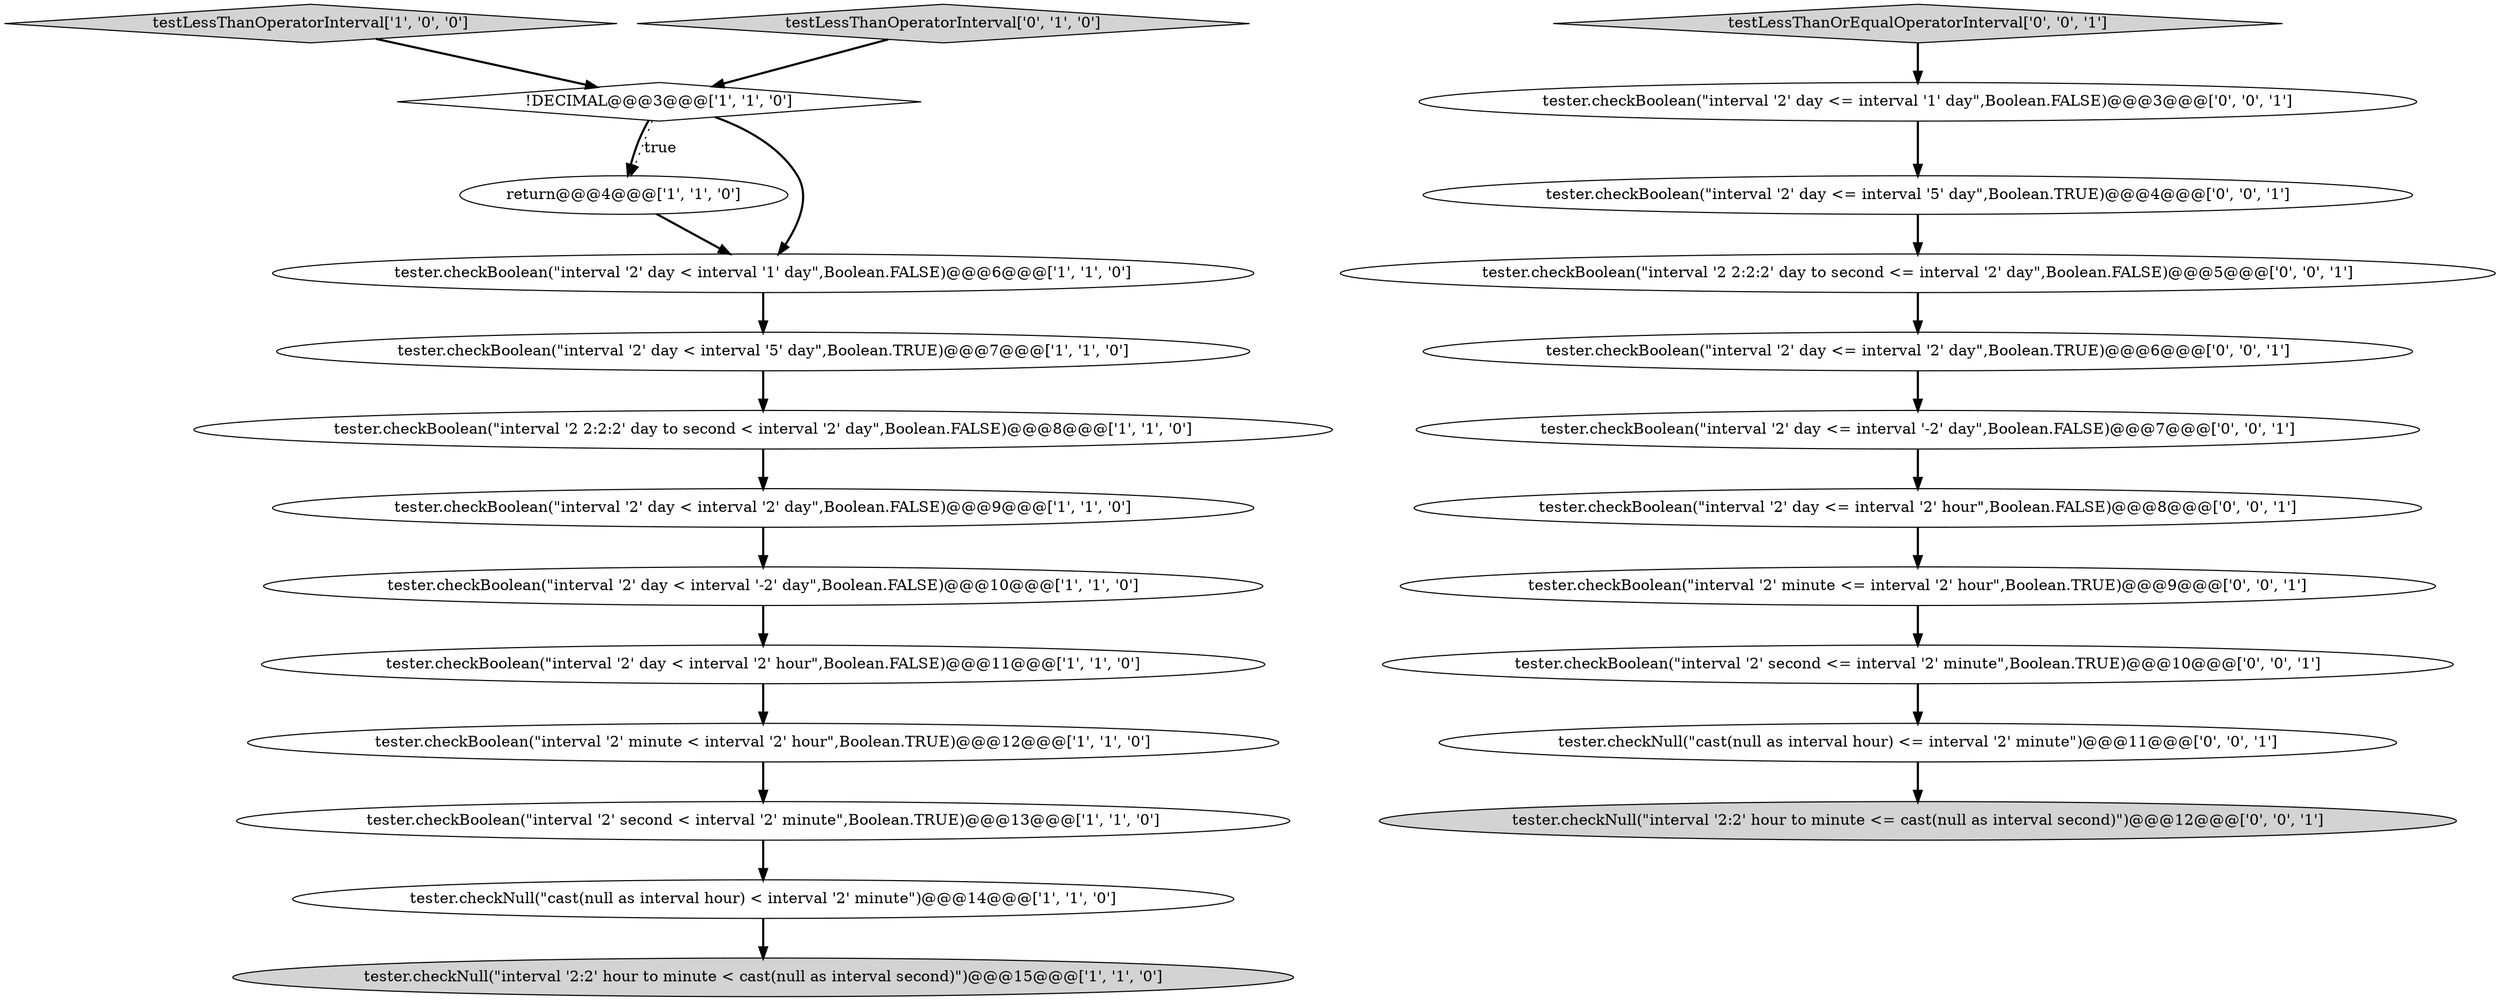 digraph {
4 [style = filled, label = "tester.checkBoolean(\"interval '2' day < interval '5' day\",Boolean.TRUE)@@@7@@@['1', '1', '0']", fillcolor = white, shape = ellipse image = "AAA0AAABBB1BBB"];
8 [style = filled, label = "tester.checkBoolean(\"interval '2' minute < interval '2' hour\",Boolean.TRUE)@@@12@@@['1', '1', '0']", fillcolor = white, shape = ellipse image = "AAA0AAABBB1BBB"];
2 [style = filled, label = "tester.checkBoolean(\"interval '2 2:2:2' day to second < interval '2' day\",Boolean.FALSE)@@@8@@@['1', '1', '0']", fillcolor = white, shape = ellipse image = "AAA0AAABBB1BBB"];
19 [style = filled, label = "tester.checkBoolean(\"interval '2' day <= interval '-2' day\",Boolean.FALSE)@@@7@@@['0', '0', '1']", fillcolor = white, shape = ellipse image = "AAA0AAABBB3BBB"];
23 [style = filled, label = "tester.checkBoolean(\"interval '2' day <= interval '2' day\",Boolean.TRUE)@@@6@@@['0', '0', '1']", fillcolor = white, shape = ellipse image = "AAA0AAABBB3BBB"];
14 [style = filled, label = "tester.checkBoolean(\"interval '2 2:2:2' day to second <= interval '2' day\",Boolean.FALSE)@@@5@@@['0', '0', '1']", fillcolor = white, shape = ellipse image = "AAA0AAABBB3BBB"];
21 [style = filled, label = "tester.checkNull(\"interval '2:2' hour to minute <= cast(null as interval second)\")@@@12@@@['0', '0', '1']", fillcolor = lightgray, shape = ellipse image = "AAA0AAABBB3BBB"];
3 [style = filled, label = "return@@@4@@@['1', '1', '0']", fillcolor = white, shape = ellipse image = "AAA0AAABBB1BBB"];
12 [style = filled, label = "tester.checkBoolean(\"interval '2' second < interval '2' minute\",Boolean.TRUE)@@@13@@@['1', '1', '0']", fillcolor = white, shape = ellipse image = "AAA0AAABBB1BBB"];
6 [style = filled, label = "testLessThanOperatorInterval['1', '0', '0']", fillcolor = lightgray, shape = diamond image = "AAA0AAABBB1BBB"];
17 [style = filled, label = "tester.checkBoolean(\"interval '2' minute <= interval '2' hour\",Boolean.TRUE)@@@9@@@['0', '0', '1']", fillcolor = white, shape = ellipse image = "AAA0AAABBB3BBB"];
11 [style = filled, label = "tester.checkBoolean(\"interval '2' day < interval '-2' day\",Boolean.FALSE)@@@10@@@['1', '1', '0']", fillcolor = white, shape = ellipse image = "AAA0AAABBB1BBB"];
24 [style = filled, label = "testLessThanOrEqualOperatorInterval['0', '0', '1']", fillcolor = lightgray, shape = diamond image = "AAA0AAABBB3BBB"];
16 [style = filled, label = "tester.checkBoolean(\"interval '2' day <= interval '2' hour\",Boolean.FALSE)@@@8@@@['0', '0', '1']", fillcolor = white, shape = ellipse image = "AAA0AAABBB3BBB"];
18 [style = filled, label = "tester.checkBoolean(\"interval '2' second <= interval '2' minute\",Boolean.TRUE)@@@10@@@['0', '0', '1']", fillcolor = white, shape = ellipse image = "AAA0AAABBB3BBB"];
0 [style = filled, label = "tester.checkNull(\"cast(null as interval hour) < interval '2' minute\")@@@14@@@['1', '1', '0']", fillcolor = white, shape = ellipse image = "AAA0AAABBB1BBB"];
22 [style = filled, label = "tester.checkBoolean(\"interval '2' day <= interval '1' day\",Boolean.FALSE)@@@3@@@['0', '0', '1']", fillcolor = white, shape = ellipse image = "AAA0AAABBB3BBB"];
15 [style = filled, label = "tester.checkBoolean(\"interval '2' day <= interval '5' day\",Boolean.TRUE)@@@4@@@['0', '0', '1']", fillcolor = white, shape = ellipse image = "AAA0AAABBB3BBB"];
20 [style = filled, label = "tester.checkNull(\"cast(null as interval hour) <= interval '2' minute\")@@@11@@@['0', '0', '1']", fillcolor = white, shape = ellipse image = "AAA0AAABBB3BBB"];
1 [style = filled, label = "tester.checkBoolean(\"interval '2' day < interval '2' hour\",Boolean.FALSE)@@@11@@@['1', '1', '0']", fillcolor = white, shape = ellipse image = "AAA0AAABBB1BBB"];
13 [style = filled, label = "testLessThanOperatorInterval['0', '1', '0']", fillcolor = lightgray, shape = diamond image = "AAA0AAABBB2BBB"];
5 [style = filled, label = "!DECIMAL@@@3@@@['1', '1', '0']", fillcolor = white, shape = diamond image = "AAA0AAABBB1BBB"];
10 [style = filled, label = "tester.checkNull(\"interval '2:2' hour to minute < cast(null as interval second)\")@@@15@@@['1', '1', '0']", fillcolor = lightgray, shape = ellipse image = "AAA0AAABBB1BBB"];
9 [style = filled, label = "tester.checkBoolean(\"interval '2' day < interval '2' day\",Boolean.FALSE)@@@9@@@['1', '1', '0']", fillcolor = white, shape = ellipse image = "AAA0AAABBB1BBB"];
7 [style = filled, label = "tester.checkBoolean(\"interval '2' day < interval '1' day\",Boolean.FALSE)@@@6@@@['1', '1', '0']", fillcolor = white, shape = ellipse image = "AAA0AAABBB1BBB"];
5->3 [style = bold, label=""];
22->15 [style = bold, label=""];
1->8 [style = bold, label=""];
9->11 [style = bold, label=""];
15->14 [style = bold, label=""];
11->1 [style = bold, label=""];
4->2 [style = bold, label=""];
7->4 [style = bold, label=""];
2->9 [style = bold, label=""];
5->3 [style = dotted, label="true"];
16->17 [style = bold, label=""];
24->22 [style = bold, label=""];
12->0 [style = bold, label=""];
19->16 [style = bold, label=""];
20->21 [style = bold, label=""];
6->5 [style = bold, label=""];
18->20 [style = bold, label=""];
0->10 [style = bold, label=""];
14->23 [style = bold, label=""];
3->7 [style = bold, label=""];
23->19 [style = bold, label=""];
13->5 [style = bold, label=""];
5->7 [style = bold, label=""];
8->12 [style = bold, label=""];
17->18 [style = bold, label=""];
}
